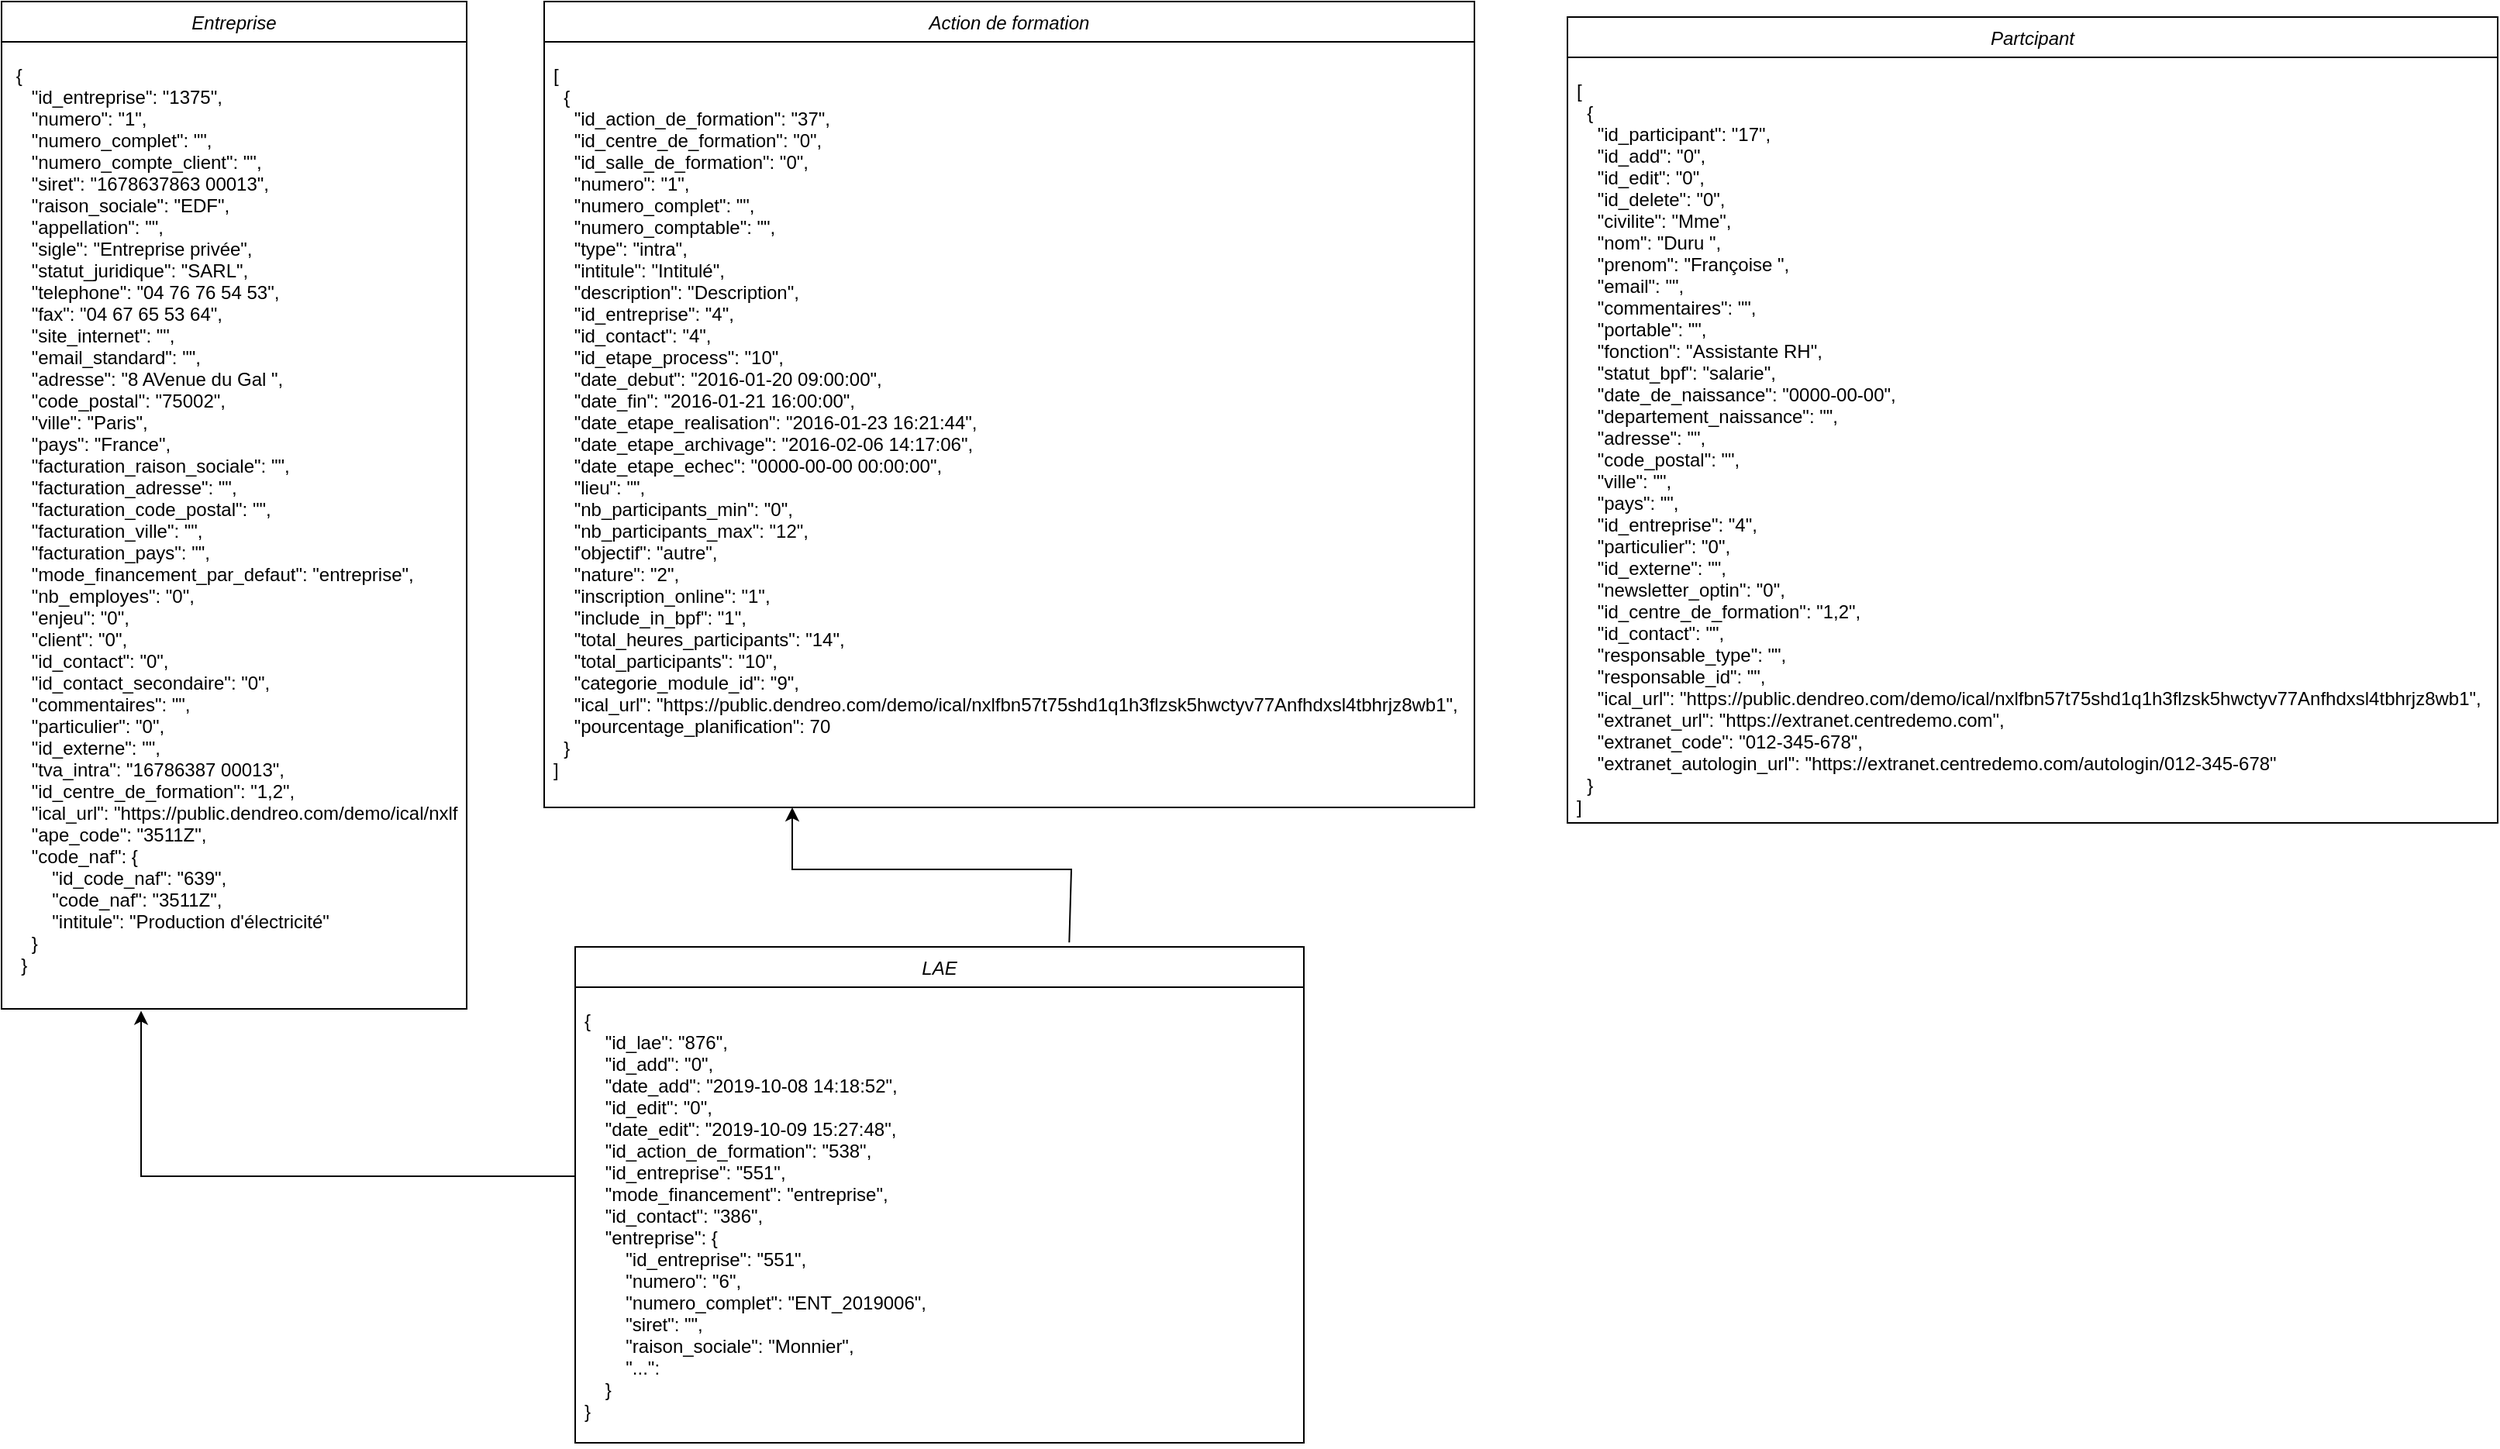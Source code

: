 <mxfile version="21.3.2" type="github">
  <diagram id="C5RBs43oDa-KdzZeNtuy" name="Page-1">
    <mxGraphModel dx="1509" dy="878" grid="1" gridSize="10" guides="1" tooltips="1" connect="1" arrows="1" fold="1" page="1" pageScale="1" pageWidth="827" pageHeight="1169" math="0" shadow="0">
      <root>
        <mxCell id="WIyWlLk6GJQsqaUBKTNV-0" />
        <mxCell id="WIyWlLk6GJQsqaUBKTNV-1" parent="WIyWlLk6GJQsqaUBKTNV-0" />
        <mxCell id="zkfFHV4jXpPFQw0GAbJ--0" value="Entreprise" style="swimlane;fontStyle=2;align=center;verticalAlign=top;childLayout=stackLayout;horizontal=1;startSize=26;horizontalStack=0;resizeParent=1;resizeLast=0;collapsible=1;marginBottom=0;rounded=0;shadow=0;strokeWidth=1;" parent="WIyWlLk6GJQsqaUBKTNV-1" vertex="1">
          <mxGeometry x="20" y="40" width="300" height="650" as="geometry">
            <mxRectangle x="230" y="140" width="160" height="26" as="alternateBounds" />
          </mxGeometry>
        </mxCell>
        <mxCell id="zkfFHV4jXpPFQw0GAbJ--4" value="" style="line;html=1;strokeWidth=1;align=left;verticalAlign=middle;spacingTop=-1;spacingLeft=3;spacingRight=3;rotatable=0;labelPosition=right;points=[];portConstraint=eastwest;strokeColor=none;" parent="zkfFHV4jXpPFQw0GAbJ--0" vertex="1">
          <mxGeometry y="26" width="300" height="8" as="geometry" />
        </mxCell>
        <mxCell id="zkfFHV4jXpPFQw0GAbJ--5" value=" {&#xa;    &quot;id_entreprise&quot;: &quot;1375&quot;,&#xa;    &quot;numero&quot;: &quot;1&quot;,&#xa;    &quot;numero_complet&quot;: &quot;&quot;,&#xa;    &quot;numero_compte_client&quot;: &quot;&quot;,&#xa;    &quot;siret&quot;: &quot;1678637863 00013&quot;,&#xa;    &quot;raison_sociale&quot;: &quot;EDF&quot;,&#xa;    &quot;appellation&quot;: &quot;&quot;,&#xa;    &quot;sigle&quot;: &quot;Entreprise privée&quot;,&#xa;    &quot;statut_juridique&quot;: &quot;SARL&quot;,&#xa;    &quot;telephone&quot;: &quot;04 76 76 54 53&quot;,&#xa;    &quot;fax&quot;: &quot;04 67 65 53 64&quot;,&#xa;    &quot;site_internet&quot;: &quot;&quot;,&#xa;    &quot;email_standard&quot;: &quot;&quot;,&#xa;    &quot;adresse&quot;: &quot;8 AVenue du Gal &quot;,&#xa;    &quot;code_postal&quot;: &quot;75002&quot;,&#xa;    &quot;ville&quot;: &quot;Paris&quot;,&#xa;    &quot;pays&quot;: &quot;France&quot;,&#xa;    &quot;facturation_raison_sociale&quot;: &quot;&quot;,&#xa;    &quot;facturation_adresse&quot;: &quot;&quot;,&#xa;    &quot;facturation_code_postal&quot;: &quot;&quot;,&#xa;    &quot;facturation_ville&quot;: &quot;&quot;,&#xa;    &quot;facturation_pays&quot;: &quot;&quot;,&#xa;    &quot;mode_financement_par_defaut&quot;: &quot;entreprise&quot;,&#xa;    &quot;nb_employes&quot;: &quot;0&quot;,&#xa;    &quot;enjeu&quot;: &quot;0&quot;,&#xa;    &quot;client&quot;: &quot;0&quot;,&#xa;    &quot;id_contact&quot;: &quot;0&quot;,&#xa;    &quot;id_contact_secondaire&quot;: &quot;0&quot;,&#xa;    &quot;commentaires&quot;: &quot;&quot;,&#xa;    &quot;particulier&quot;: &quot;0&quot;,&#xa;    &quot;id_externe&quot;: &quot;&quot;,&#xa;    &quot;tva_intra&quot;: &quot;16786387 00013&quot;,&#xa;    &quot;id_centre_de_formation&quot;: &quot;1,2&quot;,&#xa;    &quot;ical_url&quot;: &quot;https://public.dendreo.com/demo/ical/nxlfbn57t75shd1q1h3flzsk5hwctyv77Anfhdxsl4tbhrjz8wb1&quot;,&#xa;    &quot;ape_code&quot;: &quot;3511Z&quot;,&#xa;    &quot;code_naf&quot;: {&#xa;        &quot;id_code_naf&quot;: &quot;639&quot;,&#xa;        &quot;code_naf&quot;: &quot;3511Z&quot;,&#xa;        &quot;intitule&quot;: &quot;Production d&#39;électricité&quot;&#xa;    }&#xa;  }" style="text;align=left;verticalAlign=top;spacingLeft=4;spacingRight=4;overflow=hidden;rotatable=0;points=[[0,0.5],[1,0.5]];portConstraint=eastwest;" parent="zkfFHV4jXpPFQw0GAbJ--0" vertex="1">
          <mxGeometry y="34" width="300" height="616" as="geometry" />
        </mxCell>
        <mxCell id="ez0UlG1S_WpzTPGZrJlj-1" value="Partcipant" style="swimlane;fontStyle=2;align=center;verticalAlign=top;childLayout=stackLayout;horizontal=1;startSize=26;horizontalStack=0;resizeParent=1;resizeLast=0;collapsible=1;marginBottom=0;rounded=0;shadow=0;strokeWidth=1;" vertex="1" parent="WIyWlLk6GJQsqaUBKTNV-1">
          <mxGeometry x="1030" y="50" width="600" height="520" as="geometry">
            <mxRectangle x="230" y="140" width="160" height="26" as="alternateBounds" />
          </mxGeometry>
        </mxCell>
        <mxCell id="ez0UlG1S_WpzTPGZrJlj-2" value="" style="line;html=1;strokeWidth=1;align=left;verticalAlign=middle;spacingTop=-1;spacingLeft=3;spacingRight=3;rotatable=0;labelPosition=right;points=[];portConstraint=eastwest;strokeColor=none;" vertex="1" parent="ez0UlG1S_WpzTPGZrJlj-1">
          <mxGeometry y="26" width="600" height="8" as="geometry" />
        </mxCell>
        <mxCell id="ez0UlG1S_WpzTPGZrJlj-3" value="[&#xa;  {&#xa;    &quot;id_participant&quot;: &quot;17&quot;,&#xa;    &quot;id_add&quot;: &quot;0&quot;,&#xa;    &quot;id_edit&quot;: &quot;0&quot;,&#xa;    &quot;id_delete&quot;: &quot;0&quot;,&#xa;    &quot;civilite&quot;: &quot;Mme&quot;,&#xa;    &quot;nom&quot;: &quot;Duru &quot;,&#xa;    &quot;prenom&quot;: &quot;Françoise &quot;,&#xa;    &quot;email&quot;: &quot;&quot;,&#xa;    &quot;commentaires&quot;: &quot;&quot;,&#xa;    &quot;portable&quot;: &quot;&quot;,&#xa;    &quot;fonction&quot;: &quot;Assistante RH&quot;,&#xa;    &quot;statut_bpf&quot;: &quot;salarie&quot;,&#xa;    &quot;date_de_naissance&quot;: &quot;0000-00-00&quot;,&#xa;    &quot;departement_naissance&quot;: &quot;&quot;,&#xa;    &quot;adresse&quot;: &quot;&quot;,&#xa;    &quot;code_postal&quot;: &quot;&quot;,&#xa;    &quot;ville&quot;: &quot;&quot;,&#xa;    &quot;pays&quot;: &quot;&quot;,&#xa;    &quot;id_entreprise&quot;: &quot;4&quot;,&#xa;    &quot;particulier&quot;: &quot;0&quot;,&#xa;    &quot;id_externe&quot;: &quot;&quot;,&#xa;    &quot;newsletter_optin&quot;: &quot;0&quot;,&#xa;    &quot;id_centre_de_formation&quot;: &quot;1,2&quot;,&#xa;    &quot;id_contact&quot;: &quot;&quot;,&#xa;    &quot;responsable_type&quot;: &quot;&quot;,&#xa;    &quot;responsable_id&quot;: &quot;&quot;,&#xa;    &quot;ical_url&quot;: &quot;https://public.dendreo.com/demo/ical/nxlfbn57t75shd1q1h3flzsk5hwctyv77Anfhdxsl4tbhrjz8wb1&quot;,&#xa;    &quot;extranet_url&quot;: &quot;https://extranet.centredemo.com&quot;,&#xa;    &quot;extranet_code&quot;: &quot;012-345-678&quot;,&#xa;    &quot;extranet_autologin_url&quot;: &quot;https://extranet.centredemo.com/autologin/012-345-678&quot;&#xa;  }&#xa;]" style="text;align=left;verticalAlign=top;spacingLeft=4;spacingRight=4;overflow=hidden;rotatable=0;points=[[0,0.5],[1,0.5]];portConstraint=eastwest;" vertex="1" parent="ez0UlG1S_WpzTPGZrJlj-1">
          <mxGeometry y="34" width="600" height="486" as="geometry" />
        </mxCell>
        <mxCell id="ez0UlG1S_WpzTPGZrJlj-5" value="Action de formation" style="swimlane;fontStyle=2;align=center;verticalAlign=top;childLayout=stackLayout;horizontal=1;startSize=26;horizontalStack=0;resizeParent=1;resizeLast=0;collapsible=1;marginBottom=0;rounded=0;shadow=0;strokeWidth=1;" vertex="1" parent="WIyWlLk6GJQsqaUBKTNV-1">
          <mxGeometry x="370" y="40" width="600" height="520" as="geometry">
            <mxRectangle x="230" y="140" width="160" height="26" as="alternateBounds" />
          </mxGeometry>
        </mxCell>
        <mxCell id="ez0UlG1S_WpzTPGZrJlj-6" value="" style="line;html=1;strokeWidth=1;align=left;verticalAlign=middle;spacingTop=-1;spacingLeft=3;spacingRight=3;rotatable=0;labelPosition=right;points=[];portConstraint=eastwest;strokeColor=none;" vertex="1" parent="ez0UlG1S_WpzTPGZrJlj-5">
          <mxGeometry y="26" width="600" height="8" as="geometry" />
        </mxCell>
        <mxCell id="ez0UlG1S_WpzTPGZrJlj-7" value="[&#xa;  {&#xa;    &quot;id_action_de_formation&quot;: &quot;37&quot;,&#xa;    &quot;id_centre_de_formation&quot;: &quot;0&quot;,&#xa;    &quot;id_salle_de_formation&quot;: &quot;0&quot;,&#xa;    &quot;numero&quot;: &quot;1&quot;,&#xa;    &quot;numero_complet&quot;: &quot;&quot;,&#xa;    &quot;numero_comptable&quot;: &quot;&quot;,&#xa;    &quot;type&quot;: &quot;intra&quot;,&#xa;    &quot;intitule&quot;: &quot;Intitulé&quot;,&#xa;    &quot;description&quot;: &quot;Description&quot;,&#xa;    &quot;id_entreprise&quot;: &quot;4&quot;,&#xa;    &quot;id_contact&quot;: &quot;4&quot;,&#xa;    &quot;id_etape_process&quot;: &quot;10&quot;,&#xa;    &quot;date_debut&quot;: &quot;2016-01-20 09:00:00&quot;,&#xa;    &quot;date_fin&quot;: &quot;2016-01-21 16:00:00&quot;,&#xa;    &quot;date_etape_realisation&quot;: &quot;2016-01-23 16:21:44&quot;,&#xa;    &quot;date_etape_archivage&quot;: &quot;2016-02-06 14:17:06&quot;,&#xa;    &quot;date_etape_echec&quot;: &quot;0000-00-00 00:00:00&quot;,&#xa;    &quot;lieu&quot;: &quot;&quot;,&#xa;    &quot;nb_participants_min&quot;: &quot;0&quot;,&#xa;    &quot;nb_participants_max&quot;: &quot;12&quot;,&#xa;    &quot;objectif&quot;: &quot;autre&quot;,&#xa;    &quot;nature&quot;: &quot;2&quot;,&#xa;    &quot;inscription_online&quot;: &quot;1&quot;,&#xa;    &quot;include_in_bpf&quot;: &quot;1&quot;,&#xa;    &quot;total_heures_participants&quot;: &quot;14&quot;,&#xa;    &quot;total_participants&quot;: &quot;10&quot;,&#xa;    &quot;categorie_module_id&quot;: &quot;9&quot;,&#xa;    &quot;ical_url&quot;: &quot;https://public.dendreo.com/demo/ical/nxlfbn57t75shd1q1h3flzsk5hwctyv77Anfhdxsl4tbhrjz8wb1&quot;,&#xa;    &quot;pourcentage_planification&quot;: 70&#xa;  }&#xa;]" style="text;align=left;verticalAlign=top;spacingLeft=4;spacingRight=4;overflow=hidden;rotatable=0;points=[[0,0.5],[1,0.5]];portConstraint=eastwest;" vertex="1" parent="ez0UlG1S_WpzTPGZrJlj-5">
          <mxGeometry y="34" width="600" height="486" as="geometry" />
        </mxCell>
        <mxCell id="ez0UlG1S_WpzTPGZrJlj-8" value="LAE" style="swimlane;fontStyle=2;align=center;verticalAlign=top;childLayout=stackLayout;horizontal=1;startSize=26;horizontalStack=0;resizeParent=1;resizeLast=0;collapsible=1;marginBottom=0;rounded=0;shadow=0;strokeWidth=1;" vertex="1" parent="WIyWlLk6GJQsqaUBKTNV-1">
          <mxGeometry x="390" y="650" width="470" height="320" as="geometry">
            <mxRectangle x="230" y="140" width="160" height="26" as="alternateBounds" />
          </mxGeometry>
        </mxCell>
        <mxCell id="ez0UlG1S_WpzTPGZrJlj-13" value="" style="endArrow=none;startArrow=classic;html=1;rounded=0;entryX=0.678;entryY=-0.009;entryDx=0;entryDy=0;entryPerimeter=0;endFill=0;" edge="1" parent="ez0UlG1S_WpzTPGZrJlj-8" target="ez0UlG1S_WpzTPGZrJlj-8">
          <mxGeometry width="50" height="50" relative="1" as="geometry">
            <mxPoint x="140" y="-90" as="sourcePoint" />
            <mxPoint x="417" y="7" as="targetPoint" />
            <Array as="points">
              <mxPoint x="140" y="-50" />
              <mxPoint x="320" y="-50" />
            </Array>
          </mxGeometry>
        </mxCell>
        <mxCell id="ez0UlG1S_WpzTPGZrJlj-9" value="" style="line;html=1;strokeWidth=1;align=left;verticalAlign=middle;spacingTop=-1;spacingLeft=3;spacingRight=3;rotatable=0;labelPosition=right;points=[];portConstraint=eastwest;strokeColor=none;" vertex="1" parent="ez0UlG1S_WpzTPGZrJlj-8">
          <mxGeometry y="26" width="470" height="8" as="geometry" />
        </mxCell>
        <mxCell id="ez0UlG1S_WpzTPGZrJlj-10" value="{&#xa;    &quot;id_lae&quot;: &quot;876&quot;,&#xa;    &quot;id_add&quot;: &quot;0&quot;,&#xa;    &quot;date_add&quot;: &quot;2019-10-08 14:18:52&quot;,&#xa;    &quot;id_edit&quot;: &quot;0&quot;,&#xa;    &quot;date_edit&quot;: &quot;2019-10-09 15:27:48&quot;,&#xa;    &quot;id_action_de_formation&quot;: &quot;538&quot;,&#xa;    &quot;id_entreprise&quot;: &quot;551&quot;,&#xa;    &quot;mode_financement&quot;: &quot;entreprise&quot;,&#xa;    &quot;id_contact&quot;: &quot;386&quot;,&#xa;    &quot;entreprise&quot;: {&#xa;        &quot;id_entreprise&quot;: &quot;551&quot;,&#xa;        &quot;numero&quot;: &quot;6&quot;,&#xa;        &quot;numero_complet&quot;: &quot;ENT_2019006&quot;,&#xa;        &quot;siret&quot;: &quot;&quot;,&#xa;        &quot;raison_sociale&quot;: &quot;Monnier&quot;,&#xa;        &quot;...&quot;:&#xa;    }&#xa;}" style="text;align=left;verticalAlign=top;spacingLeft=4;spacingRight=4;overflow=hidden;rotatable=0;points=[[0,0.5],[1,0.5]];portConstraint=eastwest;" vertex="1" parent="ez0UlG1S_WpzTPGZrJlj-8">
          <mxGeometry y="34" width="470" height="286" as="geometry" />
        </mxCell>
        <mxCell id="ez0UlG1S_WpzTPGZrJlj-12" value="" style="endArrow=none;startArrow=classic;html=1;rounded=0;exitX=0.3;exitY=1.002;exitDx=0;exitDy=0;exitPerimeter=0;startFill=1;endFill=0;" edge="1" parent="WIyWlLk6GJQsqaUBKTNV-1" source="zkfFHV4jXpPFQw0GAbJ--5">
          <mxGeometry width="50" height="50" relative="1" as="geometry">
            <mxPoint x="280" y="700" as="sourcePoint" />
            <mxPoint x="390" y="798" as="targetPoint" />
            <Array as="points">
              <mxPoint x="110" y="798" />
            </Array>
          </mxGeometry>
        </mxCell>
      </root>
    </mxGraphModel>
  </diagram>
</mxfile>
